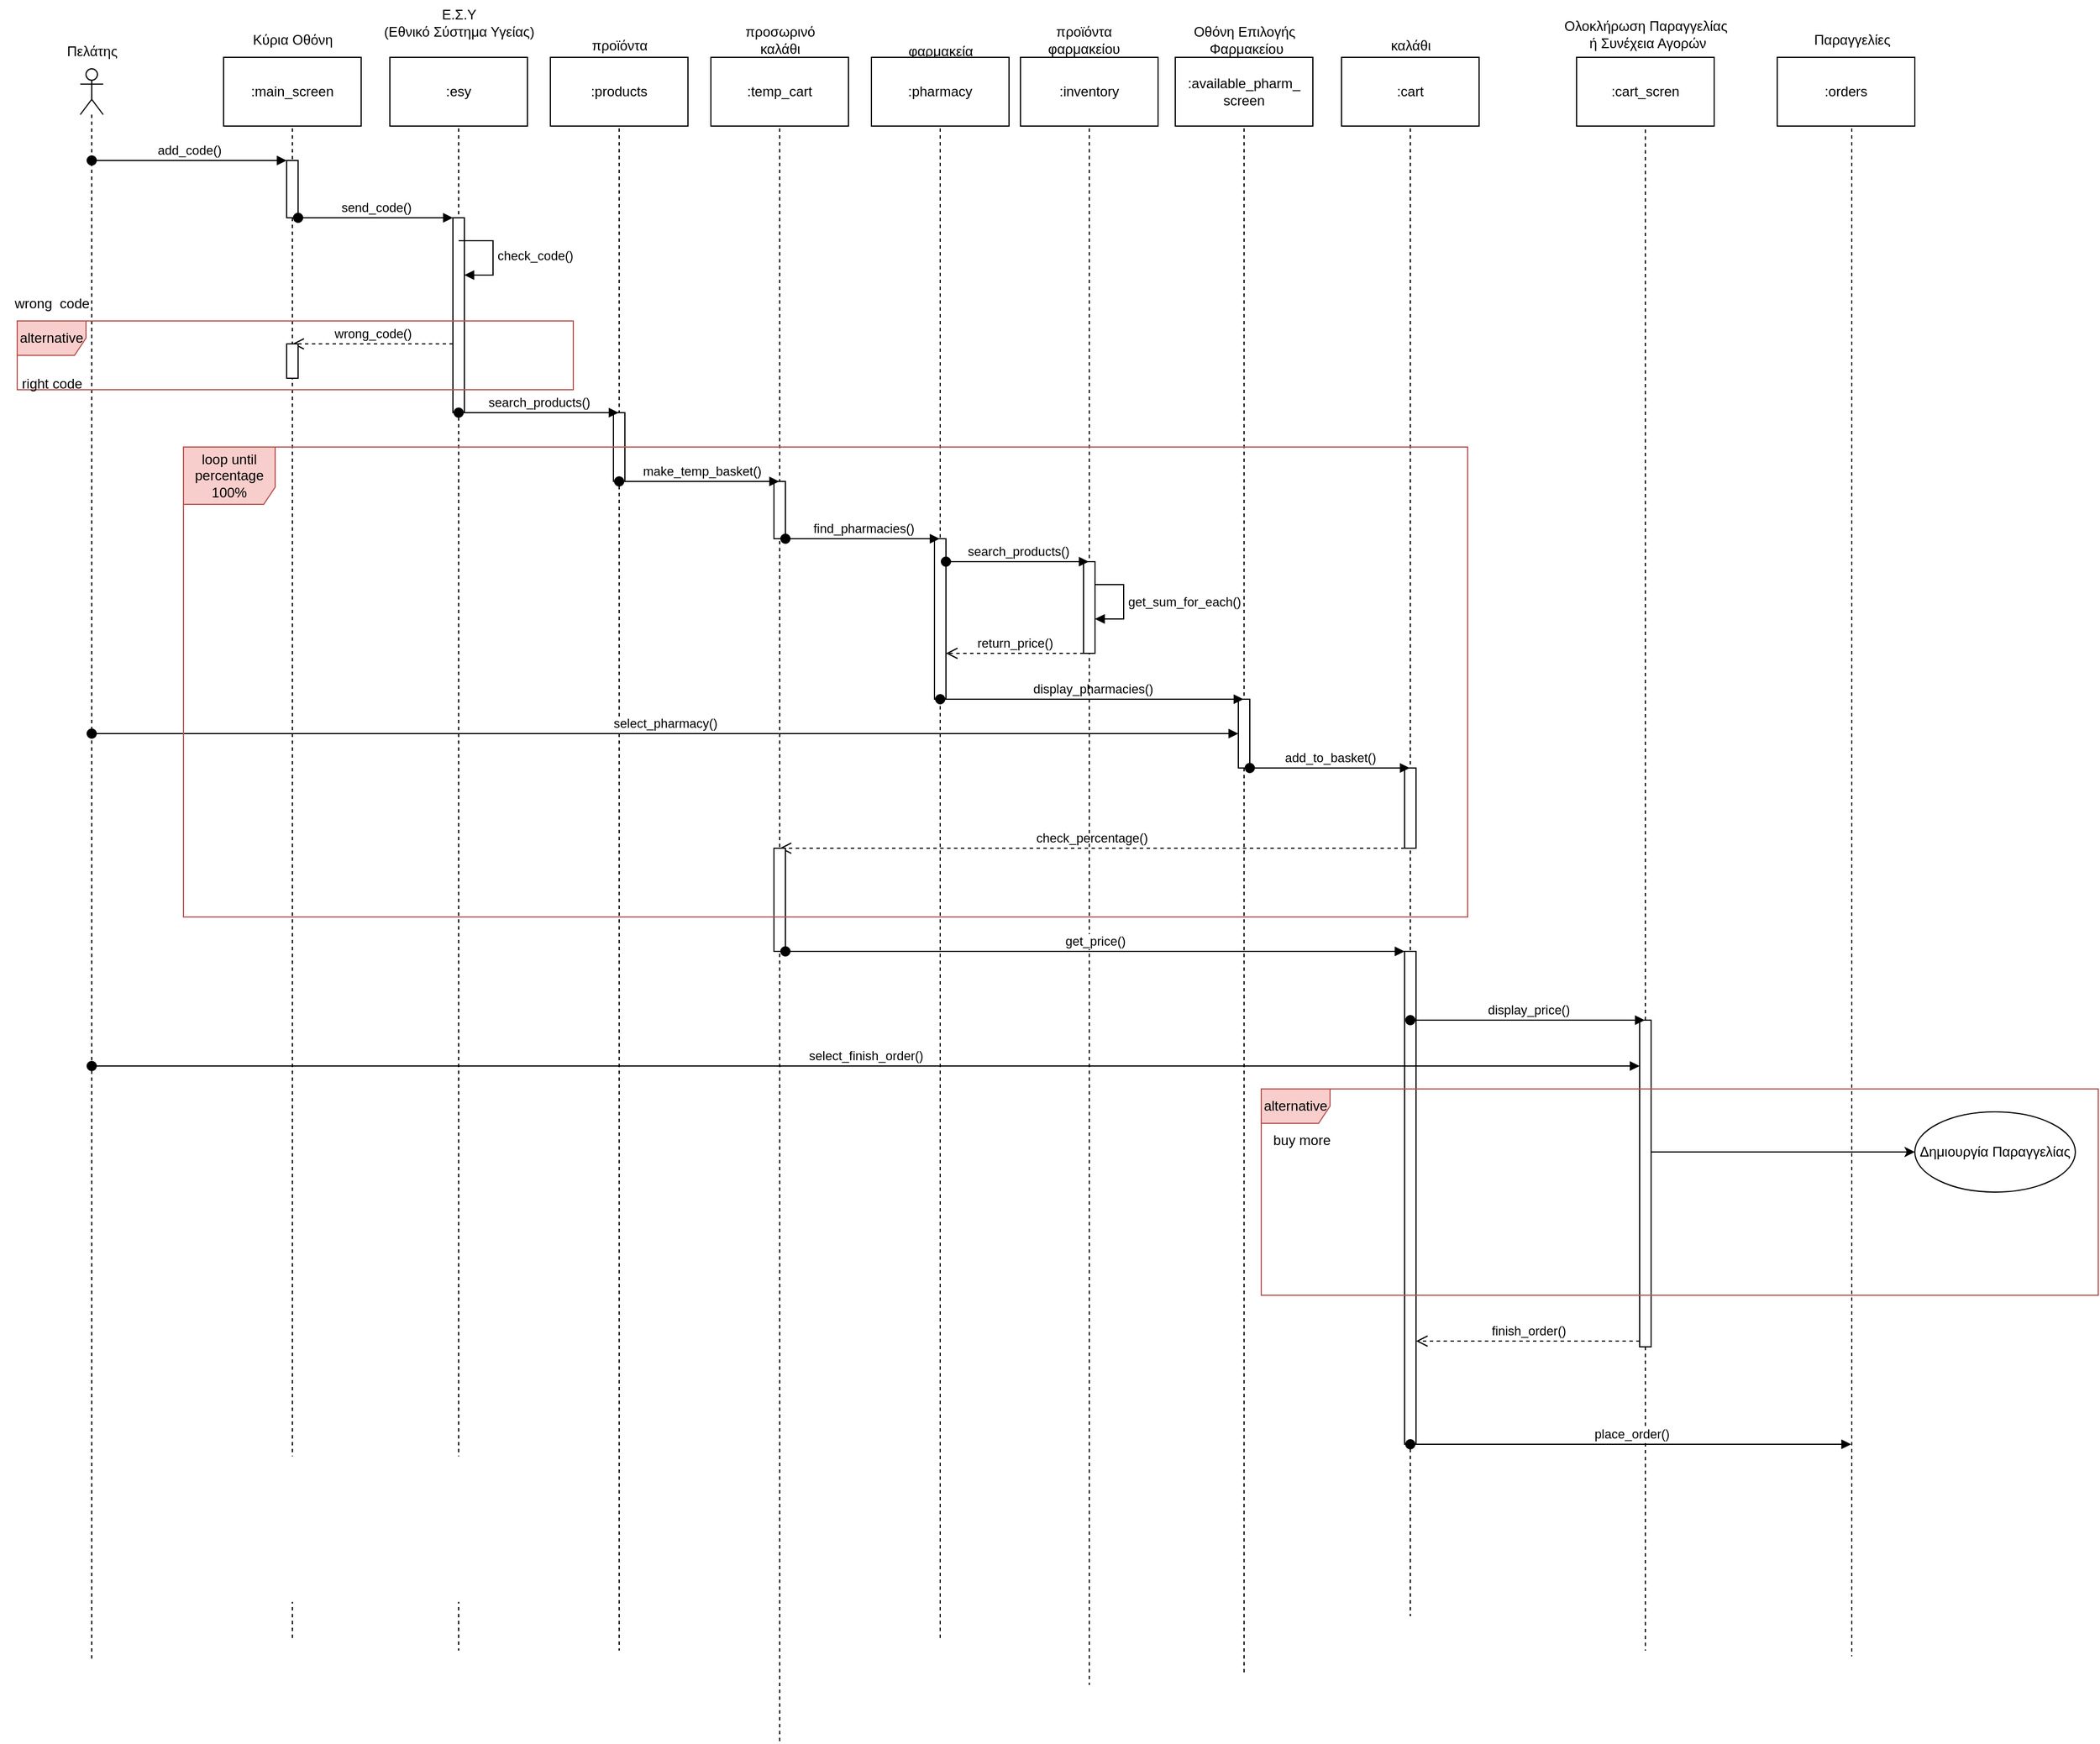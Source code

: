 <mxfile version="21.2.1" type="device">
  <diagram name="Page-1" id="kJ3Zu6kZYRl41vvSlFNl">
    <mxGraphModel dx="521" dy="613" grid="1" gridSize="10" guides="1" tooltips="1" connect="1" arrows="1" fold="1" page="1" pageScale="1" pageWidth="850" pageHeight="1100" math="0" shadow="0">
      <root>
        <mxCell id="0" />
        <mxCell id="1" parent="0" />
        <mxCell id="Of7o2EQ1QcCwlkbmsnM9-1" value="" style="shape=umlLifeline;perimeter=lifelinePerimeter;whiteSpace=wrap;html=1;container=1;dropTarget=0;collapsible=0;recursiveResize=0;outlineConnect=0;portConstraint=eastwest;newEdgeStyle={&quot;edgeStyle&quot;:&quot;elbowEdgeStyle&quot;,&quot;elbow&quot;:&quot;vertical&quot;,&quot;curved&quot;:0,&quot;rounded&quot;:0};participant=umlActor;" parent="1" vertex="1">
          <mxGeometry x="70" y="70" width="20" height="1390" as="geometry" />
        </mxCell>
        <mxCell id="Of7o2EQ1QcCwlkbmsnM9-2" value="Πελάτης" style="text;html=1;align=center;verticalAlign=middle;resizable=0;points=[];autosize=1;strokeColor=none;fillColor=none;" parent="1" vertex="1">
          <mxGeometry x="45" y="40" width="70" height="30" as="geometry" />
        </mxCell>
        <mxCell id="Of7o2EQ1QcCwlkbmsnM9-3" value="" style="shape=umlLifeline;perimeter=lifelinePerimeter;whiteSpace=wrap;html=1;container=1;dropTarget=0;collapsible=0;recursiveResize=0;outlineConnect=0;portConstraint=eastwest;newEdgeStyle={&quot;edgeStyle&quot;:&quot;elbowEdgeStyle&quot;,&quot;elbow&quot;:&quot;vertical&quot;,&quot;curved&quot;:0,&quot;rounded&quot;:0};participant=umlBoundary;" parent="1" vertex="1">
          <mxGeometry x="230" y="70" width="50" height="1370" as="geometry" />
        </mxCell>
        <mxCell id="Of7o2EQ1QcCwlkbmsnM9-5" value="" style="html=1;points=[];perimeter=orthogonalPerimeter;outlineConnect=0;targetShapes=umlLifeline;portConstraint=eastwest;newEdgeStyle={&quot;edgeStyle&quot;:&quot;elbowEdgeStyle&quot;,&quot;elbow&quot;:&quot;vertical&quot;,&quot;curved&quot;:0,&quot;rounded&quot;:0};" parent="Of7o2EQ1QcCwlkbmsnM9-3" vertex="1">
          <mxGeometry x="20" y="80" width="10" height="50" as="geometry" />
        </mxCell>
        <mxCell id="Of7o2EQ1QcCwlkbmsnM9-4" value="Κύρια Οθόνη" style="text;html=1;align=center;verticalAlign=middle;resizable=0;points=[];autosize=1;strokeColor=none;fillColor=none;" parent="1" vertex="1">
          <mxGeometry x="210" y="30" width="90" height="30" as="geometry" />
        </mxCell>
        <mxCell id="Of7o2EQ1QcCwlkbmsnM9-6" value="add_code()" style="html=1;verticalAlign=bottom;startArrow=oval;endArrow=block;startSize=8;edgeStyle=elbowEdgeStyle;elbow=vertical;curved=0;rounded=0;" parent="1" source="Of7o2EQ1QcCwlkbmsnM9-1" target="Of7o2EQ1QcCwlkbmsnM9-5" edge="1">
          <mxGeometry relative="1" as="geometry">
            <mxPoint x="190" y="150" as="sourcePoint" />
            <Array as="points">
              <mxPoint x="140" y="150" />
            </Array>
          </mxGeometry>
        </mxCell>
        <mxCell id="Of7o2EQ1QcCwlkbmsnM9-7" value="" style="shape=umlLifeline;perimeter=lifelinePerimeter;whiteSpace=wrap;html=1;container=1;dropTarget=0;collapsible=0;recursiveResize=0;outlineConnect=0;portConstraint=eastwest;newEdgeStyle={&quot;edgeStyle&quot;:&quot;elbowEdgeStyle&quot;,&quot;elbow&quot;:&quot;vertical&quot;,&quot;curved&quot;:0,&quot;rounded&quot;:0};participant=umlEntity;" parent="1" vertex="1">
          <mxGeometry x="380" y="70" width="40" height="1380" as="geometry" />
        </mxCell>
        <mxCell id="Of7o2EQ1QcCwlkbmsnM9-9" value="" style="html=1;points=[];perimeter=orthogonalPerimeter;outlineConnect=0;targetShapes=umlLifeline;portConstraint=eastwest;newEdgeStyle={&quot;edgeStyle&quot;:&quot;elbowEdgeStyle&quot;,&quot;elbow&quot;:&quot;vertical&quot;,&quot;curved&quot;:0,&quot;rounded&quot;:0};" parent="Of7o2EQ1QcCwlkbmsnM9-7" vertex="1">
          <mxGeometry x="15" y="130" width="10" height="170" as="geometry" />
        </mxCell>
        <mxCell id="Of7o2EQ1QcCwlkbmsnM9-8" value="Ε.Σ.Υ&lt;br&gt;(Εθνικό Σύστημα Υγείας)" style="text;html=1;align=center;verticalAlign=middle;resizable=0;points=[];autosize=1;strokeColor=none;fillColor=none;" parent="1" vertex="1">
          <mxGeometry x="325" y="10" width="150" height="40" as="geometry" />
        </mxCell>
        <mxCell id="Of7o2EQ1QcCwlkbmsnM9-10" value="send_code()" style="html=1;verticalAlign=bottom;startArrow=oval;endArrow=block;startSize=8;edgeStyle=elbowEdgeStyle;elbow=vertical;curved=0;rounded=0;" parent="1" source="Of7o2EQ1QcCwlkbmsnM9-5" target="Of7o2EQ1QcCwlkbmsnM9-9" edge="1">
          <mxGeometry relative="1" as="geometry">
            <mxPoint x="320" y="190" as="sourcePoint" />
            <Array as="points">
              <mxPoint x="340" y="200" />
            </Array>
          </mxGeometry>
        </mxCell>
        <mxCell id="Of7o2EQ1QcCwlkbmsnM9-11" value="alternative" style="shape=umlFrame;whiteSpace=wrap;html=1;pointerEvents=0;fillColor=#f8cecc;strokeColor=#b85450;" parent="1" vertex="1">
          <mxGeometry x="15" y="290" width="485" height="60" as="geometry" />
        </mxCell>
        <mxCell id="Of7o2EQ1QcCwlkbmsnM9-12" value="wrong_code()" style="html=1;verticalAlign=bottom;endArrow=open;dashed=1;endSize=8;edgeStyle=elbowEdgeStyle;elbow=vertical;curved=0;rounded=0;" parent="1" source="Of7o2EQ1QcCwlkbmsnM9-9" target="Of7o2EQ1QcCwlkbmsnM9-3" edge="1">
          <mxGeometry relative="1" as="geometry">
            <mxPoint x="380" y="250" as="sourcePoint" />
            <mxPoint x="300" y="250" as="targetPoint" />
            <Array as="points">
              <mxPoint x="360" y="310" />
              <mxPoint x="370" y="300" />
              <mxPoint x="300" y="260" />
            </Array>
          </mxGeometry>
        </mxCell>
        <mxCell id="Of7o2EQ1QcCwlkbmsnM9-13" value="" style="html=1;points=[];perimeter=orthogonalPerimeter;outlineConnect=0;targetShapes=umlLifeline;portConstraint=eastwest;newEdgeStyle={&quot;edgeStyle&quot;:&quot;elbowEdgeStyle&quot;,&quot;elbow&quot;:&quot;vertical&quot;,&quot;curved&quot;:0,&quot;rounded&quot;:0};" parent="1" vertex="1">
          <mxGeometry x="250" y="310" width="10" height="30" as="geometry" />
        </mxCell>
        <mxCell id="Of7o2EQ1QcCwlkbmsnM9-17" value="" style="shape=umlLifeline;perimeter=lifelinePerimeter;whiteSpace=wrap;html=1;container=1;dropTarget=0;collapsible=0;recursiveResize=0;outlineConnect=0;portConstraint=eastwest;newEdgeStyle={&quot;edgeStyle&quot;:&quot;elbowEdgeStyle&quot;,&quot;elbow&quot;:&quot;vertical&quot;,&quot;curved&quot;:0,&quot;rounded&quot;:0};participant=umlEntity;" parent="1" vertex="1">
          <mxGeometry x="520" y="70" width="40" height="1380" as="geometry" />
        </mxCell>
        <mxCell id="Of7o2EQ1QcCwlkbmsnM9-23" value="" style="html=1;points=[];perimeter=orthogonalPerimeter;outlineConnect=0;targetShapes=umlLifeline;portConstraint=eastwest;newEdgeStyle={&quot;edgeStyle&quot;:&quot;elbowEdgeStyle&quot;,&quot;elbow&quot;:&quot;vertical&quot;,&quot;curved&quot;:0,&quot;rounded&quot;:0};" parent="Of7o2EQ1QcCwlkbmsnM9-17" vertex="1">
          <mxGeometry x="15" y="300" width="10" height="60" as="geometry" />
        </mxCell>
        <mxCell id="Of7o2EQ1QcCwlkbmsnM9-18" value="προϊόντα" style="text;html=1;align=center;verticalAlign=middle;resizable=0;points=[];autosize=1;strokeColor=none;fillColor=none;" parent="1" vertex="1">
          <mxGeometry x="505" y="35" width="70" height="30" as="geometry" />
        </mxCell>
        <mxCell id="Of7o2EQ1QcCwlkbmsnM9-19" value="wrong&amp;nbsp; code" style="text;html=1;align=center;verticalAlign=middle;resizable=0;points=[];autosize=1;strokeColor=none;fillColor=none;" parent="1" vertex="1">
          <mxGeometry y="260" width="90" height="30" as="geometry" />
        </mxCell>
        <mxCell id="Of7o2EQ1QcCwlkbmsnM9-22" value="search_products()" style="html=1;verticalAlign=bottom;startArrow=oval;startFill=1;endArrow=block;startSize=8;edgeStyle=elbowEdgeStyle;elbow=vertical;curved=0;rounded=0;" parent="1" source="Of7o2EQ1QcCwlkbmsnM9-7" target="Of7o2EQ1QcCwlkbmsnM9-17" edge="1">
          <mxGeometry width="60" relative="1" as="geometry">
            <mxPoint x="415" y="370" as="sourcePoint" />
            <mxPoint x="475" y="370" as="targetPoint" />
            <Array as="points">
              <mxPoint x="510" y="370" />
            </Array>
          </mxGeometry>
        </mxCell>
        <mxCell id="Of7o2EQ1QcCwlkbmsnM9-24" value="" style="shape=umlLifeline;perimeter=lifelinePerimeter;whiteSpace=wrap;html=1;container=1;dropTarget=0;collapsible=0;recursiveResize=0;outlineConnect=0;portConstraint=eastwest;newEdgeStyle={&quot;edgeStyle&quot;:&quot;elbowEdgeStyle&quot;,&quot;elbow&quot;:&quot;vertical&quot;,&quot;curved&quot;:0,&quot;rounded&quot;:0};participant=umlEntity;" parent="1" vertex="1">
          <mxGeometry x="660" y="70" width="40" height="1460" as="geometry" />
        </mxCell>
        <mxCell id="Of7o2EQ1QcCwlkbmsnM9-27" value="" style="html=1;points=[];perimeter=orthogonalPerimeter;outlineConnect=0;targetShapes=umlLifeline;portConstraint=eastwest;newEdgeStyle={&quot;edgeStyle&quot;:&quot;elbowEdgeStyle&quot;,&quot;elbow&quot;:&quot;vertical&quot;,&quot;curved&quot;:0,&quot;rounded&quot;:0};" parent="Of7o2EQ1QcCwlkbmsnM9-24" vertex="1">
          <mxGeometry x="15" y="360" width="10" height="50" as="geometry" />
        </mxCell>
        <mxCell id="Of7o2EQ1QcCwlkbmsnM9-25" value="προσωρινό &lt;br&gt;καλάθι" style="text;html=1;align=center;verticalAlign=middle;resizable=0;points=[];autosize=1;strokeColor=none;fillColor=none;" parent="1" vertex="1">
          <mxGeometry x="640" y="25" width="80" height="40" as="geometry" />
        </mxCell>
        <mxCell id="Of7o2EQ1QcCwlkbmsnM9-26" value="make_temp_basket()" style="html=1;verticalAlign=bottom;startArrow=oval;startFill=1;endArrow=block;startSize=8;edgeStyle=elbowEdgeStyle;elbow=vertical;curved=0;rounded=0;" parent="1" source="Of7o2EQ1QcCwlkbmsnM9-17" target="Of7o2EQ1QcCwlkbmsnM9-24" edge="1">
          <mxGeometry x="0.008" width="60" relative="1" as="geometry">
            <mxPoint x="575" y="430" as="sourcePoint" />
            <mxPoint x="635" y="430" as="targetPoint" />
            <Array as="points">
              <mxPoint x="620" y="430" />
            </Array>
            <mxPoint x="1" as="offset" />
          </mxGeometry>
        </mxCell>
        <mxCell id="Of7o2EQ1QcCwlkbmsnM9-28" value="" style="shape=umlLifeline;perimeter=lifelinePerimeter;whiteSpace=wrap;html=1;container=1;dropTarget=0;collapsible=0;recursiveResize=0;outlineConnect=0;portConstraint=eastwest;newEdgeStyle={&quot;edgeStyle&quot;:&quot;elbowEdgeStyle&quot;,&quot;elbow&quot;:&quot;vertical&quot;,&quot;curved&quot;:0,&quot;rounded&quot;:0};participant=umlEntity;" parent="1" vertex="1">
          <mxGeometry x="800" y="70" width="40" height="1370" as="geometry" />
        </mxCell>
        <mxCell id="Of7o2EQ1QcCwlkbmsnM9-31" value="" style="html=1;points=[];perimeter=orthogonalPerimeter;outlineConnect=0;targetShapes=umlLifeline;portConstraint=eastwest;newEdgeStyle={&quot;edgeStyle&quot;:&quot;elbowEdgeStyle&quot;,&quot;elbow&quot;:&quot;vertical&quot;,&quot;curved&quot;:0,&quot;rounded&quot;:0};" parent="Of7o2EQ1QcCwlkbmsnM9-28" vertex="1">
          <mxGeometry x="15" y="410" width="10" height="140" as="geometry" />
        </mxCell>
        <mxCell id="Of7o2EQ1QcCwlkbmsnM9-29" value="φαρμακεία" style="text;html=1;align=center;verticalAlign=middle;resizable=0;points=[];autosize=1;strokeColor=none;fillColor=none;" parent="1" vertex="1">
          <mxGeometry x="780" y="40" width="80" height="30" as="geometry" />
        </mxCell>
        <mxCell id="Of7o2EQ1QcCwlkbmsnM9-30" value="find_pharmacies()" style="html=1;verticalAlign=bottom;startArrow=oval;startFill=1;endArrow=block;startSize=8;edgeStyle=elbowEdgeStyle;elbow=vertical;curved=0;rounded=0;" parent="1" source="Of7o2EQ1QcCwlkbmsnM9-27" target="Of7o2EQ1QcCwlkbmsnM9-28" edge="1">
          <mxGeometry width="60" relative="1" as="geometry">
            <mxPoint x="720" y="480" as="sourcePoint" />
            <mxPoint x="780" y="480" as="targetPoint" />
            <Array as="points">
              <mxPoint x="790" y="480" />
            </Array>
          </mxGeometry>
        </mxCell>
        <mxCell id="Of7o2EQ1QcCwlkbmsnM9-33" value="get_sum_for_each()" style="html=1;align=left;spacingLeft=2;endArrow=block;rounded=0;edgeStyle=orthogonalEdgeStyle;curved=0;rounded=0;" parent="1" edge="1">
          <mxGeometry x="0.059" relative="1" as="geometry">
            <mxPoint x="950" y="520" as="sourcePoint" />
            <Array as="points">
              <mxPoint x="980" y="550" />
            </Array>
            <mxPoint x="955" y="550" as="targetPoint" />
            <mxPoint as="offset" />
          </mxGeometry>
        </mxCell>
        <mxCell id="Of7o2EQ1QcCwlkbmsnM9-34" value="" style="shape=umlLifeline;perimeter=lifelinePerimeter;whiteSpace=wrap;html=1;container=1;dropTarget=0;collapsible=0;recursiveResize=0;outlineConnect=0;portConstraint=eastwest;newEdgeStyle={&quot;edgeStyle&quot;:&quot;elbowEdgeStyle&quot;,&quot;elbow&quot;:&quot;vertical&quot;,&quot;curved&quot;:0,&quot;rounded&quot;:0};participant=umlBoundary;" parent="1" vertex="1">
          <mxGeometry x="1060" y="70" width="50" height="1400" as="geometry" />
        </mxCell>
        <mxCell id="Of7o2EQ1QcCwlkbmsnM9-37" value="" style="html=1;points=[];perimeter=orthogonalPerimeter;outlineConnect=0;targetShapes=umlLifeline;portConstraint=eastwest;newEdgeStyle={&quot;edgeStyle&quot;:&quot;elbowEdgeStyle&quot;,&quot;elbow&quot;:&quot;vertical&quot;,&quot;curved&quot;:0,&quot;rounded&quot;:0};" parent="Of7o2EQ1QcCwlkbmsnM9-34" vertex="1">
          <mxGeometry x="20" y="550" width="10" height="60" as="geometry" />
        </mxCell>
        <mxCell id="Of7o2EQ1QcCwlkbmsnM9-36" value="display_pharmacies()" style="html=1;verticalAlign=bottom;startArrow=oval;startFill=1;endArrow=block;startSize=8;edgeStyle=elbowEdgeStyle;elbow=vertical;curved=0;rounded=0;" parent="1" source="Of7o2EQ1QcCwlkbmsnM9-28" target="Of7o2EQ1QcCwlkbmsnM9-34" edge="1">
          <mxGeometry width="60" relative="1" as="geometry">
            <mxPoint x="910" y="580" as="sourcePoint" />
            <mxPoint x="970" y="580" as="targetPoint" />
            <Array as="points">
              <mxPoint x="950" y="620" />
              <mxPoint x="930" y="600" />
              <mxPoint x="950" y="590" />
              <mxPoint x="940" y="580" />
            </Array>
          </mxGeometry>
        </mxCell>
        <mxCell id="Of7o2EQ1QcCwlkbmsnM9-38" value="select_pharmacy()" style="html=1;verticalAlign=bottom;startArrow=oval;startFill=1;endArrow=block;startSize=8;edgeStyle=elbowEdgeStyle;elbow=vertical;curved=0;rounded=0;" parent="1" source="Of7o2EQ1QcCwlkbmsnM9-1" target="Of7o2EQ1QcCwlkbmsnM9-37" edge="1">
          <mxGeometry width="60" relative="1" as="geometry">
            <mxPoint x="115" y="580" as="sourcePoint" />
            <mxPoint x="175" y="580" as="targetPoint" />
          </mxGeometry>
        </mxCell>
        <mxCell id="Of7o2EQ1QcCwlkbmsnM9-39" value="Οθόνη Επιλογής&lt;br&gt;&amp;nbsp;Φαρμακείου" style="text;html=1;align=center;verticalAlign=middle;resizable=0;points=[];autosize=1;strokeColor=none;fillColor=none;" parent="1" vertex="1">
          <mxGeometry x="1030" y="25" width="110" height="40" as="geometry" />
        </mxCell>
        <mxCell id="Of7o2EQ1QcCwlkbmsnM9-40" value="" style="shape=umlLifeline;perimeter=lifelinePerimeter;whiteSpace=wrap;html=1;container=1;dropTarget=0;collapsible=0;recursiveResize=0;outlineConnect=0;portConstraint=eastwest;newEdgeStyle={&quot;edgeStyle&quot;:&quot;elbowEdgeStyle&quot;,&quot;elbow&quot;:&quot;vertical&quot;,&quot;curved&quot;:0,&quot;rounded&quot;:0};participant=umlEntity;" parent="1" vertex="1">
          <mxGeometry x="1210" y="70" width="40" height="1350" as="geometry" />
        </mxCell>
        <mxCell id="Of7o2EQ1QcCwlkbmsnM9-44" value="" style="html=1;points=[];perimeter=orthogonalPerimeter;outlineConnect=0;targetShapes=umlLifeline;portConstraint=eastwest;newEdgeStyle={&quot;edgeStyle&quot;:&quot;elbowEdgeStyle&quot;,&quot;elbow&quot;:&quot;vertical&quot;,&quot;curved&quot;:0,&quot;rounded&quot;:0};" parent="Of7o2EQ1QcCwlkbmsnM9-40" vertex="1">
          <mxGeometry x="15" y="610" width="10" height="70" as="geometry" />
        </mxCell>
        <mxCell id="4BfoiyLFU5g126Wnt14l-2" value="" style="html=1;points=[];perimeter=orthogonalPerimeter;outlineConnect=0;targetShapes=umlLifeline;portConstraint=eastwest;newEdgeStyle={&quot;edgeStyle&quot;:&quot;elbowEdgeStyle&quot;,&quot;elbow&quot;:&quot;vertical&quot;,&quot;curved&quot;:0,&quot;rounded&quot;:0};" parent="Of7o2EQ1QcCwlkbmsnM9-40" vertex="1">
          <mxGeometry x="15" y="770" width="10" height="430" as="geometry" />
        </mxCell>
        <mxCell id="Of7o2EQ1QcCwlkbmsnM9-41" value="καλάθι" style="text;html=1;align=center;verticalAlign=middle;resizable=0;points=[];autosize=1;strokeColor=none;fillColor=none;" parent="1" vertex="1">
          <mxGeometry x="1200" y="35" width="60" height="30" as="geometry" />
        </mxCell>
        <mxCell id="Of7o2EQ1QcCwlkbmsnM9-42" value="add_to_basket()" style="html=1;verticalAlign=bottom;startArrow=oval;startFill=1;endArrow=block;startSize=8;edgeStyle=elbowEdgeStyle;elbow=vertical;curved=0;rounded=0;" parent="1" source="Of7o2EQ1QcCwlkbmsnM9-37" target="Of7o2EQ1QcCwlkbmsnM9-40" edge="1">
          <mxGeometry width="60" relative="1" as="geometry">
            <mxPoint x="1020" y="670" as="sourcePoint" />
            <mxPoint x="1080" y="670" as="targetPoint" />
            <Array as="points">
              <mxPoint x="1100" y="680" />
              <mxPoint x="1110" y="700" />
              <mxPoint x="1110" y="680" />
              <mxPoint x="1120" y="690" />
              <mxPoint x="1090" y="670" />
              <mxPoint x="1010" y="680" />
              <mxPoint x="1080" y="670" />
            </Array>
          </mxGeometry>
        </mxCell>
        <mxCell id="Of7o2EQ1QcCwlkbmsnM9-45" value="check_percentage()" style="html=1;verticalAlign=bottom;endArrow=open;dashed=1;endSize=8;edgeStyle=elbowEdgeStyle;elbow=vertical;curved=0;rounded=0;" parent="1" source="Of7o2EQ1QcCwlkbmsnM9-44" target="Of7o2EQ1QcCwlkbmsnM9-24" edge="1">
          <mxGeometry x="0.001" relative="1" as="geometry">
            <mxPoint x="1110" y="750" as="sourcePoint" />
            <mxPoint x="1030" y="750" as="targetPoint" />
            <Array as="points">
              <mxPoint x="890" y="750" />
            </Array>
            <mxPoint as="offset" />
          </mxGeometry>
        </mxCell>
        <mxCell id="Of7o2EQ1QcCwlkbmsnM9-47" value="" style="html=1;points=[];perimeter=orthogonalPerimeter;outlineConnect=0;targetShapes=umlLifeline;portConstraint=eastwest;newEdgeStyle={&quot;edgeStyle&quot;:&quot;elbowEdgeStyle&quot;,&quot;elbow&quot;:&quot;vertical&quot;,&quot;curved&quot;:0,&quot;rounded&quot;:0};" parent="1" vertex="1">
          <mxGeometry x="675" y="750" width="10" height="90" as="geometry" />
        </mxCell>
        <mxCell id="Of7o2EQ1QcCwlkbmsnM9-48" value="right code" style="text;html=1;align=center;verticalAlign=middle;resizable=0;points=[];autosize=1;strokeColor=none;fillColor=none;" parent="1" vertex="1">
          <mxGeometry x="5" y="330" width="80" height="30" as="geometry" />
        </mxCell>
        <mxCell id="HmpfJS5JGLj6GWax01ni-1" value="" style="shape=umlLifeline;perimeter=lifelinePerimeter;whiteSpace=wrap;html=1;container=1;dropTarget=0;collapsible=0;recursiveResize=0;outlineConnect=0;portConstraint=eastwest;newEdgeStyle={&quot;edgeStyle&quot;:&quot;elbowEdgeStyle&quot;,&quot;elbow&quot;:&quot;vertical&quot;,&quot;curved&quot;:0,&quot;rounded&quot;:0};participant=umlEntity;" parent="1" vertex="1">
          <mxGeometry x="930" y="70" width="40" height="1410" as="geometry" />
        </mxCell>
        <mxCell id="HmpfJS5JGLj6GWax01ni-4" value="" style="html=1;points=[];perimeter=orthogonalPerimeter;outlineConnect=0;targetShapes=umlLifeline;portConstraint=eastwest;newEdgeStyle={&quot;edgeStyle&quot;:&quot;elbowEdgeStyle&quot;,&quot;elbow&quot;:&quot;vertical&quot;,&quot;curved&quot;:0,&quot;rounded&quot;:0};" parent="HmpfJS5JGLj6GWax01ni-1" vertex="1">
          <mxGeometry x="15" y="430" width="10" height="80" as="geometry" />
        </mxCell>
        <mxCell id="HmpfJS5JGLj6GWax01ni-2" value="προϊόντα&lt;br&gt;φαρμακείου" style="text;html=1;align=center;verticalAlign=middle;resizable=0;points=[];autosize=1;strokeColor=none;fillColor=none;" parent="1" vertex="1">
          <mxGeometry x="900" y="25" width="90" height="40" as="geometry" />
        </mxCell>
        <mxCell id="HmpfJS5JGLj6GWax01ni-3" value="search_products()" style="html=1;verticalAlign=bottom;startArrow=oval;startFill=1;endArrow=block;startSize=8;edgeStyle=elbowEdgeStyle;elbow=vertical;curved=0;rounded=0;" parent="1" source="Of7o2EQ1QcCwlkbmsnM9-31" target="HmpfJS5JGLj6GWax01ni-1" edge="1">
          <mxGeometry width="60" relative="1" as="geometry">
            <mxPoint x="840" y="500" as="sourcePoint" />
            <mxPoint x="900" y="500" as="targetPoint" />
            <Array as="points">
              <mxPoint x="880" y="500" />
            </Array>
          </mxGeometry>
        </mxCell>
        <mxCell id="HmpfJS5JGLj6GWax01ni-6" value="return_price()" style="html=1;verticalAlign=bottom;endArrow=open;dashed=1;endSize=8;edgeStyle=elbowEdgeStyle;elbow=vertical;curved=0;rounded=0;" parent="1" source="HmpfJS5JGLj6GWax01ni-4" target="Of7o2EQ1QcCwlkbmsnM9-31" edge="1">
          <mxGeometry relative="1" as="geometry">
            <mxPoint x="905" y="580" as="sourcePoint" />
            <mxPoint x="825" y="580" as="targetPoint" />
            <Array as="points">
              <mxPoint x="880" y="580" />
            </Array>
          </mxGeometry>
        </mxCell>
        <mxCell id="4BfoiyLFU5g126Wnt14l-1" value="loop until percentage 100%" style="shape=umlFrame;whiteSpace=wrap;html=1;pointerEvents=0;width=80;height=50;fillColor=#f8cecc;strokeColor=#b85450;" parent="1" vertex="1">
          <mxGeometry x="160" y="400" width="1120" height="410" as="geometry" />
        </mxCell>
        <mxCell id="4BfoiyLFU5g126Wnt14l-3" value="get_price()" style="html=1;verticalAlign=bottom;startArrow=oval;startFill=1;endArrow=block;startSize=8;edgeStyle=elbowEdgeStyle;elbow=vertical;curved=0;rounded=0;" parent="1" source="Of7o2EQ1QcCwlkbmsnM9-47" target="4BfoiyLFU5g126Wnt14l-2" edge="1">
          <mxGeometry width="60" relative="1" as="geometry">
            <mxPoint x="910" y="840" as="sourcePoint" />
            <mxPoint x="970" y="840" as="targetPoint" />
            <Array as="points">
              <mxPoint x="1090" y="840" />
            </Array>
          </mxGeometry>
        </mxCell>
        <mxCell id="4BfoiyLFU5g126Wnt14l-4" value="" style="shape=umlLifeline;perimeter=lifelinePerimeter;whiteSpace=wrap;html=1;container=1;dropTarget=0;collapsible=0;recursiveResize=0;outlineConnect=0;portConstraint=eastwest;newEdgeStyle={&quot;edgeStyle&quot;:&quot;elbowEdgeStyle&quot;,&quot;elbow&quot;:&quot;vertical&quot;,&quot;curved&quot;:0,&quot;rounded&quot;:0};participant=umlBoundary;" parent="1" vertex="1">
          <mxGeometry x="1410" y="65" width="50" height="1385" as="geometry" />
        </mxCell>
        <mxCell id="4BfoiyLFU5g126Wnt14l-8" value="" style="html=1;points=[];perimeter=orthogonalPerimeter;outlineConnect=0;targetShapes=umlLifeline;portConstraint=eastwest;newEdgeStyle={&quot;edgeStyle&quot;:&quot;elbowEdgeStyle&quot;,&quot;elbow&quot;:&quot;vertical&quot;,&quot;curved&quot;:0,&quot;rounded&quot;:0};" parent="4BfoiyLFU5g126Wnt14l-4" vertex="1">
          <mxGeometry x="20" y="835" width="10" height="285" as="geometry" />
        </mxCell>
        <mxCell id="4BfoiyLFU5g126Wnt14l-6" value="Oλοκλήρωση Παραγγελίας&lt;br&gt;&amp;nbsp;ή Συνέχεια Αγορών" style="text;html=1;align=center;verticalAlign=middle;resizable=0;points=[];autosize=1;strokeColor=none;fillColor=none;" parent="1" vertex="1">
          <mxGeometry x="1350" y="20" width="170" height="40" as="geometry" />
        </mxCell>
        <mxCell id="4BfoiyLFU5g126Wnt14l-7" value="display_price()" style="html=1;verticalAlign=bottom;startArrow=oval;startFill=1;endArrow=block;startSize=8;edgeStyle=elbowEdgeStyle;elbow=vertical;curved=0;rounded=0;" parent="1" source="Of7o2EQ1QcCwlkbmsnM9-40" target="4BfoiyLFU5g126Wnt14l-4" edge="1">
          <mxGeometry width="60" relative="1" as="geometry">
            <mxPoint x="1270" y="920" as="sourcePoint" />
            <mxPoint x="1330" y="920" as="targetPoint" />
            <Array as="points">
              <mxPoint x="1300" y="900" />
            </Array>
          </mxGeometry>
        </mxCell>
        <mxCell id="4BfoiyLFU5g126Wnt14l-9" value="alternative" style="shape=umlFrame;whiteSpace=wrap;html=1;pointerEvents=0;fillColor=#f8cecc;strokeColor=#b85450;" parent="1" vertex="1">
          <mxGeometry x="1100" y="960" width="730" height="180" as="geometry" />
        </mxCell>
        <mxCell id="4BfoiyLFU5g126Wnt14l-10" value="select_finish_order()" style="html=1;verticalAlign=bottom;startArrow=oval;startFill=1;endArrow=block;startSize=8;edgeStyle=elbowEdgeStyle;elbow=vertical;curved=0;rounded=0;" parent="1" source="Of7o2EQ1QcCwlkbmsnM9-1" target="4BfoiyLFU5g126Wnt14l-8" edge="1">
          <mxGeometry width="60" relative="1" as="geometry">
            <mxPoint x="1270" y="920" as="sourcePoint" />
            <mxPoint x="1330" y="920" as="targetPoint" />
            <Array as="points">
              <mxPoint x="1080" y="940" />
            </Array>
          </mxGeometry>
        </mxCell>
        <mxCell id="4BfoiyLFU5g126Wnt14l-11" value="Δημιουργία Παραγγελίας" style="ellipse;whiteSpace=wrap;html=1;" parent="1" vertex="1">
          <mxGeometry x="1670" y="980" width="140" height="70" as="geometry" />
        </mxCell>
        <mxCell id="4BfoiyLFU5g126Wnt14l-12" value="" style="endArrow=classic;html=1;rounded=0;entryX=0;entryY=0.5;entryDx=0;entryDy=0;" parent="1" source="4BfoiyLFU5g126Wnt14l-8" target="4BfoiyLFU5g126Wnt14l-11" edge="1">
          <mxGeometry width="50" height="50" relative="1" as="geometry">
            <mxPoint x="1670" y="940" as="sourcePoint" />
            <mxPoint x="1720" y="890" as="targetPoint" />
          </mxGeometry>
        </mxCell>
        <mxCell id="4BfoiyLFU5g126Wnt14l-13" value="buy more" style="text;html=1;align=center;verticalAlign=middle;resizable=0;points=[];autosize=1;strokeColor=none;fillColor=none;" parent="1" vertex="1">
          <mxGeometry x="1100" y="990" width="70" height="30" as="geometry" />
        </mxCell>
        <mxCell id="4BfoiyLFU5g126Wnt14l-14" value="finish_order()" style="html=1;verticalAlign=bottom;endArrow=open;dashed=1;endSize=8;edgeStyle=elbowEdgeStyle;elbow=vertical;curved=0;rounded=0;" parent="1" source="4BfoiyLFU5g126Wnt14l-8" target="4BfoiyLFU5g126Wnt14l-2" edge="1">
          <mxGeometry relative="1" as="geometry">
            <mxPoint x="1270" y="1180" as="sourcePoint" />
            <mxPoint x="1190" y="1180" as="targetPoint" />
            <Array as="points">
              <mxPoint x="1280" y="1180" />
              <mxPoint x="1280" y="1200" />
              <mxPoint x="1210" y="1180" />
            </Array>
          </mxGeometry>
        </mxCell>
        <mxCell id="4BfoiyLFU5g126Wnt14l-15" value="" style="shape=umlLifeline;perimeter=lifelinePerimeter;whiteSpace=wrap;html=1;container=1;dropTarget=0;collapsible=0;recursiveResize=0;outlineConnect=0;portConstraint=eastwest;newEdgeStyle={&quot;edgeStyle&quot;:&quot;elbowEdgeStyle&quot;,&quot;elbow&quot;:&quot;vertical&quot;,&quot;curved&quot;:0,&quot;rounded&quot;:0};participant=umlEntity;" parent="1" vertex="1">
          <mxGeometry x="1595" y="70" width="40" height="1385" as="geometry" />
        </mxCell>
        <mxCell id="4BfoiyLFU5g126Wnt14l-16" value="Παραγγελίες" style="text;html=1;align=center;verticalAlign=middle;resizable=0;points=[];autosize=1;strokeColor=none;fillColor=none;" parent="1" vertex="1">
          <mxGeometry x="1570" y="30" width="90" height="30" as="geometry" />
        </mxCell>
        <mxCell id="4BfoiyLFU5g126Wnt14l-17" value="place_order()" style="html=1;verticalAlign=bottom;startArrow=oval;startFill=1;endArrow=block;startSize=8;edgeStyle=elbowEdgeStyle;elbow=vertical;curved=0;rounded=0;" parent="1" source="Of7o2EQ1QcCwlkbmsnM9-40" target="4BfoiyLFU5g126Wnt14l-15" edge="1">
          <mxGeometry width="60" relative="1" as="geometry">
            <mxPoint x="1290" y="1270" as="sourcePoint" />
            <mxPoint x="1350" y="1270" as="targetPoint" />
            <Array as="points">
              <mxPoint x="1330" y="1270" />
            </Array>
          </mxGeometry>
        </mxCell>
        <mxCell id="xYYkJvU5nEi5ld23dy64-2" value="check_code()" style="html=1;align=left;spacingLeft=2;endArrow=block;rounded=0;edgeStyle=orthogonalEdgeStyle;curved=0;rounded=0;" edge="1" parent="1">
          <mxGeometry relative="1" as="geometry">
            <mxPoint x="400" y="220" as="sourcePoint" />
            <Array as="points">
              <mxPoint x="430" y="250" />
            </Array>
            <mxPoint x="405" y="250" as="targetPoint" />
          </mxGeometry>
        </mxCell>
        <mxCell id="xYYkJvU5nEi5ld23dy64-3" value=":main_screen" style="rounded=0;whiteSpace=wrap;html=1;" vertex="1" parent="1">
          <mxGeometry x="195" y="60" width="120" height="60" as="geometry" />
        </mxCell>
        <mxCell id="xYYkJvU5nEi5ld23dy64-4" value=":esy" style="whiteSpace=wrap;html=1;" vertex="1" parent="1">
          <mxGeometry x="340" y="60" width="120" height="60" as="geometry" />
        </mxCell>
        <mxCell id="xYYkJvU5nEi5ld23dy64-5" value=":products" style="whiteSpace=wrap;html=1;" vertex="1" parent="1">
          <mxGeometry x="480" y="60" width="120" height="60" as="geometry" />
        </mxCell>
        <mxCell id="xYYkJvU5nEi5ld23dy64-6" value=":temp_cart" style="whiteSpace=wrap;html=1;" vertex="1" parent="1">
          <mxGeometry x="620" y="60" width="120" height="60" as="geometry" />
        </mxCell>
        <mxCell id="xYYkJvU5nEi5ld23dy64-7" value=":pharmacy" style="whiteSpace=wrap;html=1;" vertex="1" parent="1">
          <mxGeometry x="760" y="60" width="120" height="60" as="geometry" />
        </mxCell>
        <mxCell id="xYYkJvU5nEi5ld23dy64-8" value=":inventory" style="whiteSpace=wrap;html=1;" vertex="1" parent="1">
          <mxGeometry x="890" y="60" width="120" height="60" as="geometry" />
        </mxCell>
        <mxCell id="xYYkJvU5nEi5ld23dy64-9" value=":available_pharm_&lt;br&gt;screen" style="whiteSpace=wrap;html=1;" vertex="1" parent="1">
          <mxGeometry x="1025" y="60" width="120" height="60" as="geometry" />
        </mxCell>
        <mxCell id="xYYkJvU5nEi5ld23dy64-10" value=":cart" style="whiteSpace=wrap;html=1;" vertex="1" parent="1">
          <mxGeometry x="1170" y="60" width="120" height="60" as="geometry" />
        </mxCell>
        <mxCell id="xYYkJvU5nEi5ld23dy64-11" value=":cart_scren" style="whiteSpace=wrap;html=1;" vertex="1" parent="1">
          <mxGeometry x="1375" y="60" width="120" height="60" as="geometry" />
        </mxCell>
        <mxCell id="xYYkJvU5nEi5ld23dy64-12" value=":orders" style="whiteSpace=wrap;html=1;" vertex="1" parent="1">
          <mxGeometry x="1550" y="60" width="120" height="60" as="geometry" />
        </mxCell>
      </root>
    </mxGraphModel>
  </diagram>
</mxfile>
